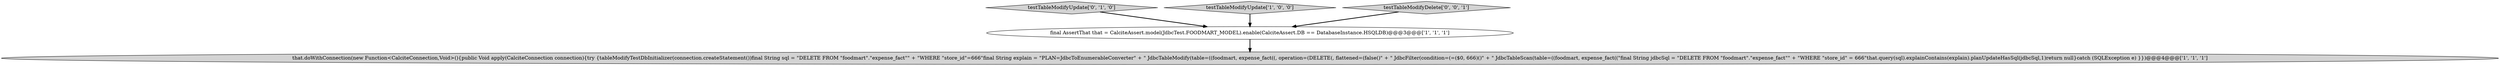 digraph {
3 [style = filled, label = "testTableModifyUpdate['0', '1', '0']", fillcolor = lightgray, shape = diamond image = "AAA0AAABBB2BBB"];
0 [style = filled, label = "testTableModifyUpdate['1', '0', '0']", fillcolor = lightgray, shape = diamond image = "AAA0AAABBB1BBB"];
4 [style = filled, label = "testTableModifyDelete['0', '0', '1']", fillcolor = lightgray, shape = diamond image = "AAA0AAABBB3BBB"];
1 [style = filled, label = "final AssertThat that = CalciteAssert.model(JdbcTest.FOODMART_MODEL).enable(CalciteAssert.DB == DatabaseInstance.HSQLDB)@@@3@@@['1', '1', '1']", fillcolor = white, shape = ellipse image = "AAA0AAABBB1BBB"];
2 [style = filled, label = "that.doWithConnection(new Function<CalciteConnection,Void>(){public Void apply(CalciteConnection connection){try {tableModifyTestDbInitializer(connection.createStatement())final String sql = \"DELETE FROM \"foodmart\".\"expense_fact\"\" + \"WHERE \"store_id\"=666\"final String explain = \"PLAN=JdbcToEnumerableConverter\" + \" JdbcTableModify(table=((foodmart, expense_fact((, operation=(DELETE(, flattened=(false()\" + \" JdbcFilter(condition=(=($0, 666)()\" + \" JdbcTableScan(table=((foodmart, expense_fact((\"final String jdbcSql = \"DELETE FROM \"foodmart\".\"expense_fact\"\" + \"WHERE \"store_id\" = 666\"that.query(sql).explainContains(explain).planUpdateHasSql(jdbcSql,1)return null}catch (SQLException e) }})@@@4@@@['1', '1', '1']", fillcolor = lightgray, shape = ellipse image = "AAA0AAABBB1BBB"];
4->1 [style = bold, label=""];
3->1 [style = bold, label=""];
0->1 [style = bold, label=""];
1->2 [style = bold, label=""];
}
